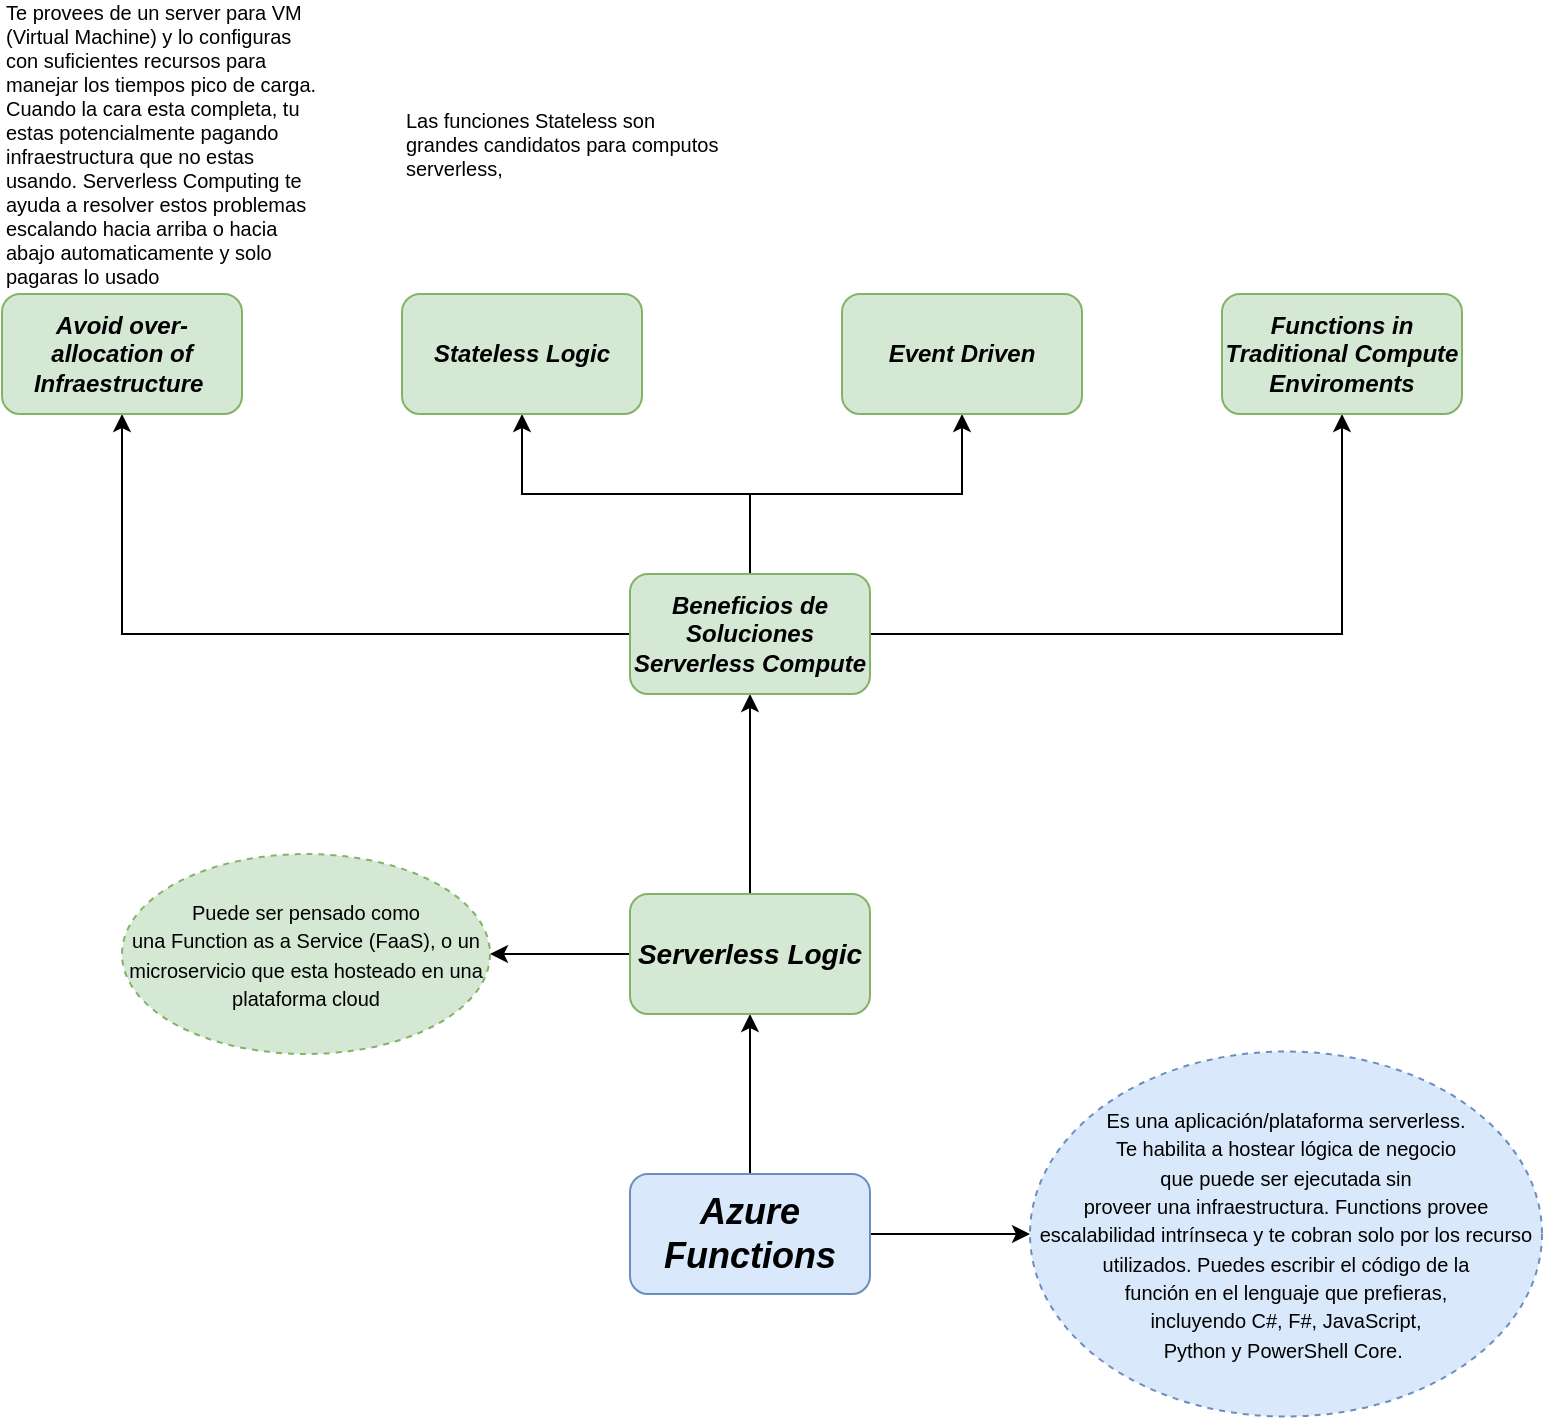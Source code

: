 <mxfile version="15.6.3" type="github">
  <diagram id="oRoor3QD__L9eZZ4H3Ug" name="Page-1">
    <mxGraphModel dx="1185" dy="1754" grid="1" gridSize="10" guides="1" tooltips="1" connect="1" arrows="1" fold="1" page="1" pageScale="1" pageWidth="827" pageHeight="1169" math="0" shadow="0">
      <root>
        <mxCell id="0" />
        <mxCell id="1" parent="0" />
        <mxCell id="viv2s1QD0Q5ynQNhOB1b-4" value="" style="edgeStyle=orthogonalEdgeStyle;rounded=0;orthogonalLoop=1;jettySize=auto;html=1;fontSize=18;" edge="1" parent="1" source="viv2s1QD0Q5ynQNhOB1b-2" target="viv2s1QD0Q5ynQNhOB1b-3">
          <mxGeometry relative="1" as="geometry" />
        </mxCell>
        <mxCell id="viv2s1QD0Q5ynQNhOB1b-8" value="" style="edgeStyle=orthogonalEdgeStyle;rounded=0;orthogonalLoop=1;jettySize=auto;html=1;fontSize=14;" edge="1" parent="1" source="viv2s1QD0Q5ynQNhOB1b-2" target="viv2s1QD0Q5ynQNhOB1b-7">
          <mxGeometry relative="1" as="geometry">
            <Array as="points">
              <mxPoint x="540" y="310" />
              <mxPoint x="540" y="310" />
            </Array>
          </mxGeometry>
        </mxCell>
        <mxCell id="viv2s1QD0Q5ynQNhOB1b-2" value="&lt;b&gt;&lt;i&gt;&lt;font style=&quot;font-size: 18px&quot;&gt;Azure Functions&lt;/font&gt;&lt;/i&gt;&lt;/b&gt;" style="rounded=1;whiteSpace=wrap;html=1;fillColor=#dae8fc;strokeColor=#6c8ebf;" vertex="1" parent="1">
          <mxGeometry x="354" y="280" width="120" height="60" as="geometry" />
        </mxCell>
        <mxCell id="viv2s1QD0Q5ynQNhOB1b-6" value="" style="edgeStyle=orthogonalEdgeStyle;rounded=0;orthogonalLoop=1;jettySize=auto;html=1;fontSize=14;" edge="1" parent="1" source="viv2s1QD0Q5ynQNhOB1b-3" target="viv2s1QD0Q5ynQNhOB1b-5">
          <mxGeometry relative="1" as="geometry">
            <Array as="points">
              <mxPoint x="414" y="80" />
              <mxPoint x="414" y="80" />
            </Array>
          </mxGeometry>
        </mxCell>
        <mxCell id="viv2s1QD0Q5ynQNhOB1b-10" value="" style="edgeStyle=orthogonalEdgeStyle;rounded=0;orthogonalLoop=1;jettySize=auto;html=1;fontSize=10;" edge="1" parent="1" source="viv2s1QD0Q5ynQNhOB1b-3" target="viv2s1QD0Q5ynQNhOB1b-9">
          <mxGeometry relative="1" as="geometry" />
        </mxCell>
        <mxCell id="viv2s1QD0Q5ynQNhOB1b-3" value="&lt;font style=&quot;font-size: 14px&quot;&gt;&lt;b&gt;&lt;i&gt;Serverless Logic&lt;/i&gt;&lt;/b&gt;&lt;/font&gt;" style="whiteSpace=wrap;html=1;rounded=1;strokeColor=#82b366;fillColor=#d5e8d4;" vertex="1" parent="1">
          <mxGeometry x="354" y="140" width="120" height="60" as="geometry" />
        </mxCell>
        <mxCell id="viv2s1QD0Q5ynQNhOB1b-12" value="" style="edgeStyle=orthogonalEdgeStyle;rounded=0;orthogonalLoop=1;jettySize=auto;html=1;fontSize=10;" edge="1" parent="1" source="viv2s1QD0Q5ynQNhOB1b-5" target="viv2s1QD0Q5ynQNhOB1b-11">
          <mxGeometry relative="1" as="geometry" />
        </mxCell>
        <mxCell id="viv2s1QD0Q5ynQNhOB1b-14" value="" style="edgeStyle=orthogonalEdgeStyle;rounded=0;orthogonalLoop=1;jettySize=auto;html=1;fontSize=10;" edge="1" parent="1" source="viv2s1QD0Q5ynQNhOB1b-5" target="viv2s1QD0Q5ynQNhOB1b-13">
          <mxGeometry relative="1" as="geometry" />
        </mxCell>
        <mxCell id="viv2s1QD0Q5ynQNhOB1b-16" value="" style="edgeStyle=orthogonalEdgeStyle;rounded=0;orthogonalLoop=1;jettySize=auto;html=1;fontSize=10;" edge="1" parent="1" source="viv2s1QD0Q5ynQNhOB1b-5" target="viv2s1QD0Q5ynQNhOB1b-15">
          <mxGeometry relative="1" as="geometry" />
        </mxCell>
        <mxCell id="viv2s1QD0Q5ynQNhOB1b-18" value="" style="edgeStyle=orthogonalEdgeStyle;rounded=0;orthogonalLoop=1;jettySize=auto;html=1;fontSize=10;" edge="1" parent="1" source="viv2s1QD0Q5ynQNhOB1b-5" target="viv2s1QD0Q5ynQNhOB1b-17">
          <mxGeometry relative="1" as="geometry" />
        </mxCell>
        <mxCell id="viv2s1QD0Q5ynQNhOB1b-5" value="&lt;b&gt;&lt;i&gt;Beneficios de Soluciones Serverless Compute&lt;/i&gt;&lt;/b&gt;" style="whiteSpace=wrap;html=1;rounded=1;strokeColor=#82b366;fillColor=#d5e8d4;" vertex="1" parent="1">
          <mxGeometry x="354" y="-20" width="120" height="60" as="geometry" />
        </mxCell>
        <mxCell id="viv2s1QD0Q5ynQNhOB1b-7" value="&lt;font style=&quot;font-size: 10px&quot;&gt;Es una aplicación/plataforma serverless. &lt;br&gt;Te habilita a hostear lógica de negocio &lt;br&gt;que puede ser ejecutada sin &lt;br&gt;proveer una infraestructura. Functions provee escalabilidad intrínseca y te cobran solo por los recurso utilizados. Puedes escribir el código de la &lt;br&gt;función en el lenguaje que prefieras, &lt;br&gt;incluyendo C#, F#, JavaScript, &lt;br&gt;Python y PowerShell Core.&amp;nbsp;&lt;/font&gt;" style="ellipse;whiteSpace=wrap;html=1;rounded=1;strokeColor=#6c8ebf;fillColor=#dae8fc;dashed=1;" vertex="1" parent="1">
          <mxGeometry x="554" y="218.75" width="256" height="182.5" as="geometry" />
        </mxCell>
        <mxCell id="viv2s1QD0Q5ynQNhOB1b-9" value="&lt;font style=&quot;font-size: 10px&quot;&gt;Puede ser pensado como &lt;br&gt;una Function as a Service (FaaS), o un microservicio que esta hosteado en una plataforma cloud&lt;/font&gt;" style="ellipse;whiteSpace=wrap;html=1;rounded=1;strokeColor=#82b366;fillColor=#d5e8d4;dashed=1;" vertex="1" parent="1">
          <mxGeometry x="100" y="120" width="184" height="100" as="geometry" />
        </mxCell>
        <mxCell id="viv2s1QD0Q5ynQNhOB1b-11" value="&lt;b&gt;&lt;i&gt;Event Driven&lt;/i&gt;&lt;/b&gt;" style="whiteSpace=wrap;html=1;rounded=1;strokeColor=#82b366;fillColor=#d5e8d4;" vertex="1" parent="1">
          <mxGeometry x="460" y="-160" width="120" height="60" as="geometry" />
        </mxCell>
        <mxCell id="viv2s1QD0Q5ynQNhOB1b-13" value="&lt;b&gt;&lt;i&gt;Stateless Logic&lt;/i&gt;&lt;/b&gt;" style="whiteSpace=wrap;html=1;rounded=1;strokeColor=#82b366;fillColor=#d5e8d4;" vertex="1" parent="1">
          <mxGeometry x="240" y="-160" width="120" height="60" as="geometry" />
        </mxCell>
        <mxCell id="viv2s1QD0Q5ynQNhOB1b-15" value="&lt;b&gt;&lt;i&gt;Avoid over-allocation of Infraestructure&lt;/i&gt;&lt;/b&gt;&amp;nbsp;" style="whiteSpace=wrap;html=1;rounded=1;strokeColor=#82b366;fillColor=#d5e8d4;" vertex="1" parent="1">
          <mxGeometry x="40" y="-160" width="120" height="60" as="geometry" />
        </mxCell>
        <mxCell id="viv2s1QD0Q5ynQNhOB1b-17" value="&lt;b&gt;&lt;i&gt;Functions in Traditional Compute Enviroments&lt;/i&gt;&lt;/b&gt;" style="whiteSpace=wrap;html=1;rounded=1;strokeColor=#82b366;fillColor=#d5e8d4;" vertex="1" parent="1">
          <mxGeometry x="650" y="-160" width="120" height="60" as="geometry" />
        </mxCell>
        <mxCell id="viv2s1QD0Q5ynQNhOB1b-21" value="Te provees de un server para VM (Virtual Machine) y lo configuras con suficientes recursos para manejar los tiempos pico de carga. Cuando la cara esta completa, tu estas potencialmente pagando infraestructura que no estas usando. Serverless Computing te ayuda a resolver estos problemas escalando hacia arriba o hacia abajo automaticamente y solo pagaras lo usado" style="text;html=1;strokeColor=none;fillColor=none;align=left;verticalAlign=middle;whiteSpace=wrap;rounded=0;dashed=1;fontSize=10;" vertex="1" parent="1">
          <mxGeometry x="40" y="-250" width="160" height="30" as="geometry" />
        </mxCell>
        <mxCell id="viv2s1QD0Q5ynQNhOB1b-22" value="Las funciones Stateless son grandes candidatos para computos serverless,&amp;nbsp;" style="text;html=1;strokeColor=none;fillColor=none;align=left;verticalAlign=middle;whiteSpace=wrap;rounded=0;dashed=1;fontSize=10;" vertex="1" parent="1">
          <mxGeometry x="240" y="-250" width="160" height="30" as="geometry" />
        </mxCell>
      </root>
    </mxGraphModel>
  </diagram>
</mxfile>
